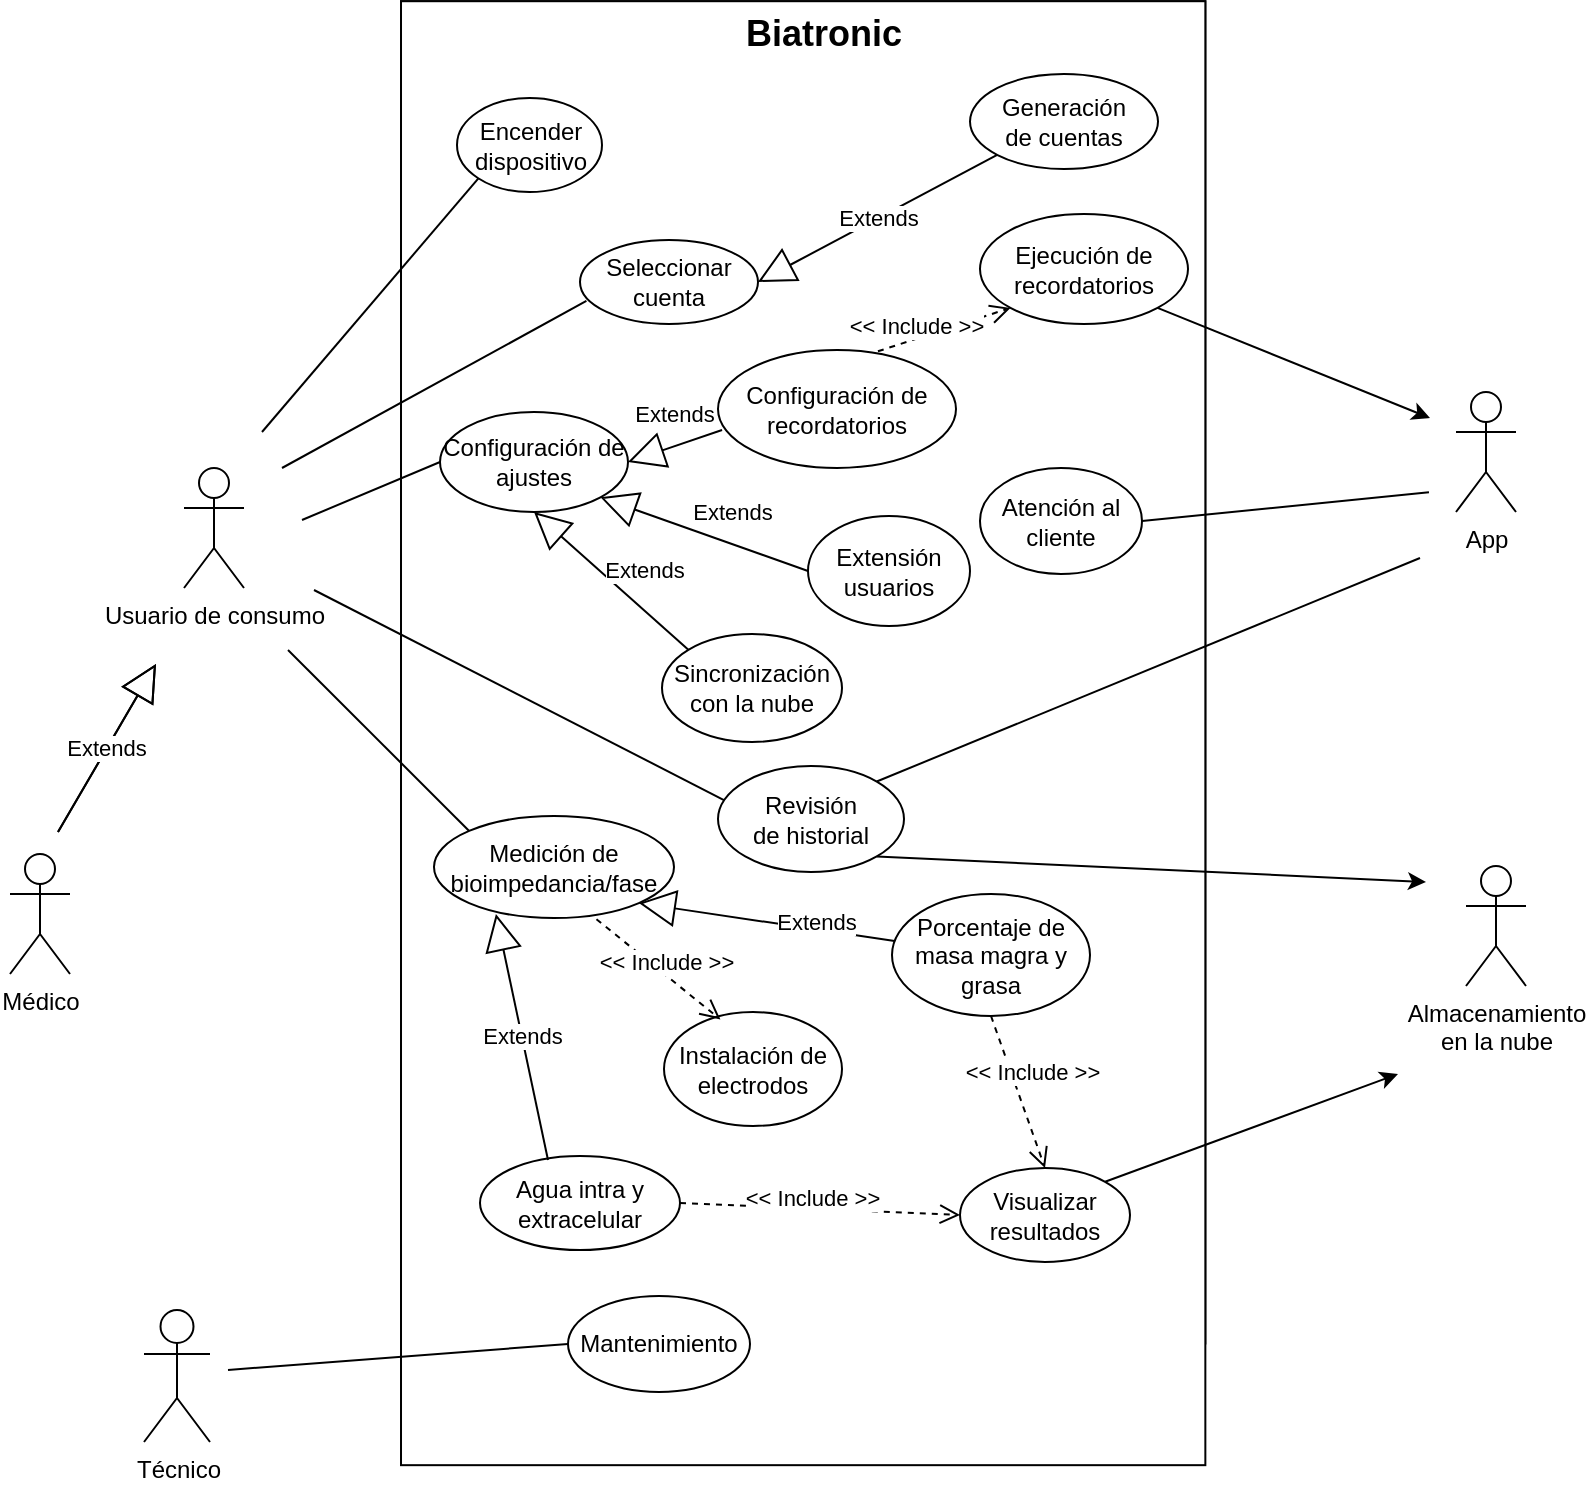 <mxfile version="15.2.9" type="device"><diagram id="C_pKiAm9vAUtKVR6CjxO" name="Page-1"><mxGraphModel dx="1422" dy="775" grid="0" gridSize="10" guides="1" tooltips="1" connect="1" arrows="1" fold="1" page="1" pageScale="1" pageWidth="850" pageHeight="1100" math="0" shadow="0"><root><mxCell id="0"/><mxCell id="1" parent="0"/><mxCell id="WuNlpbv2ECsI3dbt5cQj-2" value="" style="rounded=0;whiteSpace=wrap;html=1;rotation=90;" parent="1" vertex="1"><mxGeometry x="103.02" y="139.09" width="671.14" height="402.17" as="geometry"/></mxCell><mxCell id="WuNlpbv2ECsI3dbt5cQj-3" value="&lt;div&gt;Usuario de consumo&lt;/div&gt;" style="shape=umlActor;verticalLabelPosition=bottom;verticalAlign=top;html=1;" parent="1" vertex="1"><mxGeometry x="129" y="238" width="30" height="60" as="geometry"/></mxCell><mxCell id="WuNlpbv2ECsI3dbt5cQj-6" value="&lt;div&gt;Generación &lt;br&gt;&lt;/div&gt;&lt;div&gt;de cuentas&lt;/div&gt;" style="ellipse;whiteSpace=wrap;html=1;" parent="1" vertex="1"><mxGeometry x="527" y="67" width="94" height="47.5" as="geometry"/></mxCell><mxCell id="WuNlpbv2ECsI3dbt5cQj-7" value="Medición de bioimpedancia/fase" style="ellipse;whiteSpace=wrap;html=1;" parent="1" vertex="1"><mxGeometry x="263" y="418" width="120" height="51" as="geometry"/></mxCell><mxCell id="WuNlpbv2ECsI3dbt5cQj-8" value="Agua intra y extracelular" style="ellipse;whiteSpace=wrap;html=1;" parent="1" vertex="1"><mxGeometry x="283" y="597" width="100" height="47" as="geometry"/></mxCell><mxCell id="WuNlpbv2ECsI3dbt5cQj-9" value="&lt;div&gt;Revisión &lt;br&gt;&lt;/div&gt;&lt;div&gt;de historial&lt;/div&gt;" style="ellipse;whiteSpace=wrap;html=1;" parent="1" vertex="1"><mxGeometry x="507.5" y="455" width="93" height="53" as="geometry"/></mxCell><mxCell id="WuNlpbv2ECsI3dbt5cQj-10" value="Configuración de recordatorios" style="ellipse;whiteSpace=wrap;html=1;" parent="1" vertex="1"><mxGeometry x="452" y="276" width="119" height="59" as="geometry"/></mxCell><mxCell id="WuNlpbv2ECsI3dbt5cQj-11" value="Ejecución de recordatorios" style="ellipse;whiteSpace=wrap;html=1;" parent="1" vertex="1"><mxGeometry x="506" y="171" width="104" height="55" as="geometry"/></mxCell><mxCell id="WuNlpbv2ECsI3dbt5cQj-33" value="&lt;b&gt;&lt;font style=&quot;font-size: 18px&quot;&gt;Biatronic&lt;/font&gt;&lt;/b&gt;" style="text;html=1;strokeColor=none;fillColor=none;align=center;verticalAlign=middle;whiteSpace=wrap;rounded=0;" parent="1" vertex="1"><mxGeometry x="387" y="13" width="40" height="20" as="geometry"/></mxCell><mxCell id="WuNlpbv2ECsI3dbt5cQj-35" value="&lt;div&gt;Almacenamiento &lt;br&gt;&lt;/div&gt;&lt;div&gt;en la nube&lt;/div&gt;" style="shape=umlActor;verticalLabelPosition=bottom;verticalAlign=top;html=1;" parent="1" vertex="1"><mxGeometry x="770" y="437" width="30" height="60" as="geometry"/></mxCell><mxCell id="WuNlpbv2ECsI3dbt5cQj-43" value="Porcentaje de masa magra y grasa " style="ellipse;whiteSpace=wrap;html=1;" parent="1" vertex="1"><mxGeometry x="399" y="508" width="99" height="61" as="geometry"/></mxCell><mxCell id="UCb506Gfx6IsbIZlC2Lq-1" value="&lt;div&gt;Médico&lt;/div&gt;" style="shape=umlActor;verticalLabelPosition=bottom;verticalAlign=top;html=1;outlineConnect=0;" parent="1" vertex="1"><mxGeometry x="42" y="431" width="30" height="60" as="geometry"/></mxCell><mxCell id="UCb506Gfx6IsbIZlC2Lq-2" value="&lt;div&gt;App&lt;/div&gt;" style="shape=umlActor;verticalLabelPosition=bottom;verticalAlign=top;html=1;outlineConnect=0;" parent="1" vertex="1"><mxGeometry x="765" y="200" width="30" height="60" as="geometry"/></mxCell><mxCell id="UCb506Gfx6IsbIZlC2Lq-3" value="Extends" style="endArrow=block;endSize=16;endFill=0;html=1;" parent="1" edge="1"><mxGeometry width="160" relative="1" as="geometry"><mxPoint x="66" y="420" as="sourcePoint"/><mxPoint x="115" y="336" as="targetPoint"/></mxGeometry></mxCell><mxCell id="UCb506Gfx6IsbIZlC2Lq-5" value="Seleccionar cuenta" style="ellipse;whiteSpace=wrap;html=1;" parent="1" vertex="1"><mxGeometry x="338" y="166" width="89" height="42" as="geometry"/></mxCell><mxCell id="UCb506Gfx6IsbIZlC2Lq-11" value="Visualizar resultados" style="ellipse;whiteSpace=wrap;html=1;" parent="1" vertex="1"><mxGeometry x="515.5" y="616" width="85" height="47" as="geometry"/></mxCell><mxCell id="UCb506Gfx6IsbIZlC2Lq-14" value="Configuración de ajustes" style="ellipse;whiteSpace=wrap;html=1;" parent="1" vertex="1"><mxGeometry x="280" y="273" width="94" height="50" as="geometry"/></mxCell><mxCell id="UCb506Gfx6IsbIZlC2Lq-17" value="&lt;div&gt;Encender &lt;br&gt;&lt;/div&gt;&lt;div&gt;dispositivo&lt;/div&gt;" style="ellipse;whiteSpace=wrap;html=1;" parent="1" vertex="1"><mxGeometry x="260" y="62" width="72.5" height="47" as="geometry"/></mxCell><mxCell id="UCb506Gfx6IsbIZlC2Lq-18" value="Instalación de electrodos" style="ellipse;whiteSpace=wrap;html=1;" parent="1" vertex="1"><mxGeometry x="367" y="67" width="89" height="57" as="geometry"/></mxCell><mxCell id="UCb506Gfx6IsbIZlC2Lq-20" value="&lt;div&gt;&amp;lt;&amp;lt; Include &amp;gt;&amp;gt;&lt;/div&gt;" style="html=1;verticalAlign=bottom;endArrow=open;dashed=1;endSize=8;exitX=1;exitY=1;exitDx=0;exitDy=0;entryX=-0.012;entryY=0.319;entryDx=0;entryDy=0;entryPerimeter=0;" parent="1" source="WuNlpbv2ECsI3dbt5cQj-8" target="UCb506Gfx6IsbIZlC2Lq-11" edge="1"><mxGeometry x="-0.055" y="-4" relative="1" as="geometry"><mxPoint x="330.0" y="469" as="sourcePoint"/><mxPoint x="415.0" y="483" as="targetPoint"/><mxPoint as="offset"/></mxGeometry></mxCell><mxCell id="UCb506Gfx6IsbIZlC2Lq-29" value="Extends" style="endArrow=block;endSize=16;endFill=0;html=1;exitX=0;exitY=0.5;exitDx=0;exitDy=0;entryX=1;entryY=0.5;entryDx=0;entryDy=0;" parent="1" source="WuNlpbv2ECsI3dbt5cQj-10" target="UCb506Gfx6IsbIZlC2Lq-14" edge="1"><mxGeometry width="160" relative="1" as="geometry"><mxPoint x="303" y="449.0" as="sourcePoint"/><mxPoint x="295" y="473" as="targetPoint"/></mxGeometry></mxCell><mxCell id="UCb506Gfx6IsbIZlC2Lq-30" value="&lt;div&gt;&amp;lt;&amp;lt; Include &amp;gt;&amp;gt;&lt;/div&gt;" style="html=1;verticalAlign=bottom;endArrow=open;dashed=1;endSize=8;exitX=0.5;exitY=0;exitDx=0;exitDy=0;entryX=0.39;entryY=1.055;entryDx=0;entryDy=0;entryPerimeter=0;" parent="1" source="WuNlpbv2ECsI3dbt5cQj-10" target="WuNlpbv2ECsI3dbt5cQj-11" edge="1"><mxGeometry x="-1" y="24" relative="1" as="geometry"><mxPoint x="383.0" y="576" as="sourcePoint"/><mxPoint x="448" y="620" as="targetPoint"/><mxPoint x="-4" y="8" as="offset"/></mxGeometry></mxCell><mxCell id="UCb506Gfx6IsbIZlC2Lq-33" value="Extends" style="endArrow=block;endSize=16;endFill=0;html=1;exitX=0;exitY=1;exitDx=0;exitDy=0;entryX=1;entryY=0;entryDx=0;entryDy=0;" parent="1" source="WuNlpbv2ECsI3dbt5cQj-6" target="UCb506Gfx6IsbIZlC2Lq-5" edge="1"><mxGeometry width="160" relative="1" as="geometry"><mxPoint x="465" y="172.0" as="sourcePoint"/><mxPoint x="514" y="88" as="targetPoint"/></mxGeometry></mxCell><mxCell id="UCb506Gfx6IsbIZlC2Lq-35" value="Extends" style="endArrow=block;endSize=16;endFill=0;html=1;exitX=0.34;exitY=0.043;exitDx=0;exitDy=0;entryX=0.258;entryY=0.961;entryDx=0;entryDy=0;entryPerimeter=0;exitPerimeter=0;" parent="1" source="WuNlpbv2ECsI3dbt5cQj-8" target="WuNlpbv2ECsI3dbt5cQj-7" edge="1"><mxGeometry width="160" relative="1" as="geometry"><mxPoint x="308" y="390" as="sourcePoint"/><mxPoint x="257" y="320" as="targetPoint"/></mxGeometry></mxCell><mxCell id="UCb506Gfx6IsbIZlC2Lq-36" value="Extends" style="endArrow=block;endSize=16;endFill=0;html=1;entryX=1;entryY=1;entryDx=0;entryDy=0;" parent="1" source="WuNlpbv2ECsI3dbt5cQj-43" target="WuNlpbv2ECsI3dbt5cQj-7" edge="1"><mxGeometry x="-0.384" y="-4" width="160" relative="1" as="geometry"><mxPoint x="443" y="380" as="sourcePoint"/><mxPoint x="392" y="310" as="targetPoint"/><mxPoint as="offset"/></mxGeometry></mxCell><mxCell id="UCb506Gfx6IsbIZlC2Lq-38" value="&lt;div&gt;&amp;lt;&amp;lt; Include &amp;gt;&amp;gt;&lt;/div&gt;" style="html=1;verticalAlign=bottom;endArrow=open;dashed=1;endSize=8;exitX=1;exitY=1;exitDx=0;exitDy=0;entryX=0;entryY=0;entryDx=0;entryDy=0;" parent="1" source="WuNlpbv2ECsI3dbt5cQj-43" target="UCb506Gfx6IsbIZlC2Lq-11" edge="1"><mxGeometry x="0.031" y="7" relative="1" as="geometry"><mxPoint x="499.0" y="441" as="sourcePoint"/><mxPoint x="531" y="626" as="targetPoint"/><mxPoint as="offset"/></mxGeometry></mxCell><mxCell id="UCb506Gfx6IsbIZlC2Lq-45" value="" style="rounded=0;whiteSpace=wrap;html=1;rotation=90;" parent="1" vertex="1"><mxGeometry x="72.6" y="169.51" width="731.98" height="402.17" as="geometry"/></mxCell><mxCell id="UCb506Gfx6IsbIZlC2Lq-47" value="&lt;div&gt;Generación &lt;br&gt;&lt;/div&gt;&lt;div&gt;de cuentas&lt;/div&gt;" style="ellipse;whiteSpace=wrap;html=1;" parent="1" vertex="1"><mxGeometry x="522" y="41" width="94" height="47.5" as="geometry"/></mxCell><mxCell id="UCb506Gfx6IsbIZlC2Lq-48" value="Medición de bioimpedancia/fase" style="ellipse;whiteSpace=wrap;html=1;" parent="1" vertex="1"><mxGeometry x="254" y="412" width="120" height="51" as="geometry"/></mxCell><mxCell id="UCb506Gfx6IsbIZlC2Lq-49" value="Agua intra y extracelular" style="ellipse;whiteSpace=wrap;html=1;" parent="1" vertex="1"><mxGeometry x="277" y="582" width="100" height="47" as="geometry"/></mxCell><mxCell id="UCb506Gfx6IsbIZlC2Lq-50" value="&lt;div&gt;Revisión &lt;br&gt;&lt;/div&gt;&lt;div&gt;de historial&lt;/div&gt;" style="ellipse;whiteSpace=wrap;html=1;" parent="1" vertex="1"><mxGeometry x="396" y="387" width="93" height="53" as="geometry"/></mxCell><mxCell id="UCb506Gfx6IsbIZlC2Lq-51" value="Configuración de recordatorios" style="ellipse;whiteSpace=wrap;html=1;" parent="1" vertex="1"><mxGeometry x="396" y="179" width="119" height="59" as="geometry"/></mxCell><mxCell id="UCb506Gfx6IsbIZlC2Lq-52" value="Ejecución de recordatorios" style="ellipse;whiteSpace=wrap;html=1;" parent="1" vertex="1"><mxGeometry x="527" y="111" width="104" height="55" as="geometry"/></mxCell><mxCell id="UCb506Gfx6IsbIZlC2Lq-53" value="&lt;b&gt;&lt;font style=&quot;font-size: 18px&quot;&gt;Biatronic&lt;/font&gt;&lt;/b&gt;" style="text;html=1;strokeColor=none;fillColor=none;align=center;verticalAlign=middle;whiteSpace=wrap;rounded=0;" parent="1" vertex="1"><mxGeometry x="428.5" y="11" width="40" height="20" as="geometry"/></mxCell><mxCell id="UCb506Gfx6IsbIZlC2Lq-55" value="Porcentaje de masa magra y grasa " style="ellipse;whiteSpace=wrap;html=1;" parent="1" vertex="1"><mxGeometry x="483" y="451" width="99" height="61" as="geometry"/></mxCell><mxCell id="UCb506Gfx6IsbIZlC2Lq-58" value="Extends" style="endArrow=block;endSize=16;endFill=0;html=1;" parent="1" edge="1"><mxGeometry width="160" relative="1" as="geometry"><mxPoint x="66" y="420" as="sourcePoint"/><mxPoint x="115" y="336" as="targetPoint"/></mxGeometry></mxCell><mxCell id="UCb506Gfx6IsbIZlC2Lq-59" value="Seleccionar cuenta" style="ellipse;whiteSpace=wrap;html=1;" parent="1" vertex="1"><mxGeometry x="327" y="124" width="89" height="42" as="geometry"/></mxCell><mxCell id="UCb506Gfx6IsbIZlC2Lq-60" value="Visualizar resultados" style="ellipse;whiteSpace=wrap;html=1;" parent="1" vertex="1"><mxGeometry x="517" y="588" width="85" height="47" as="geometry"/></mxCell><mxCell id="UCb506Gfx6IsbIZlC2Lq-61" value="Configuración de ajustes" style="ellipse;whiteSpace=wrap;html=1;" parent="1" vertex="1"><mxGeometry x="257" y="210" width="94" height="50" as="geometry"/></mxCell><mxCell id="UCb506Gfx6IsbIZlC2Lq-62" value="&lt;div&gt;Encender &lt;br&gt;&lt;/div&gt;&lt;div&gt;dispositivo&lt;/div&gt;" style="ellipse;whiteSpace=wrap;html=1;" parent="1" vertex="1"><mxGeometry x="265.5" y="53" width="72.5" height="47" as="geometry"/></mxCell><mxCell id="UCb506Gfx6IsbIZlC2Lq-63" value="Instalación de electrodos" style="ellipse;whiteSpace=wrap;html=1;" parent="1" vertex="1"><mxGeometry x="369" y="510" width="89" height="57" as="geometry"/></mxCell><mxCell id="UCb506Gfx6IsbIZlC2Lq-64" value="&lt;div&gt;&amp;lt;&amp;lt; Include &amp;gt;&amp;gt;&lt;/div&gt;" style="html=1;verticalAlign=bottom;endArrow=open;dashed=1;endSize=8;exitX=1;exitY=0.5;exitDx=0;exitDy=0;entryX=0;entryY=0.5;entryDx=0;entryDy=0;" parent="1" source="UCb506Gfx6IsbIZlC2Lq-49" target="UCb506Gfx6IsbIZlC2Lq-60" edge="1"><mxGeometry x="-0.055" y="-4" relative="1" as="geometry"><mxPoint x="330.0" y="469" as="sourcePoint"/><mxPoint x="506" y="603" as="targetPoint"/><mxPoint as="offset"/></mxGeometry></mxCell><mxCell id="UCb506Gfx6IsbIZlC2Lq-66" value="" style="endArrow=none;html=1;entryX=0;entryY=1;entryDx=0;entryDy=0;" parent="1" target="UCb506Gfx6IsbIZlC2Lq-62" edge="1"><mxGeometry width="50" height="50" relative="1" as="geometry"><mxPoint x="168" y="220" as="sourcePoint"/><mxPoint x="474.0" y="170.5" as="targetPoint"/></mxGeometry></mxCell><mxCell id="UCb506Gfx6IsbIZlC2Lq-67" value="" style="endArrow=none;html=1;entryX=0;entryY=0;entryDx=0;entryDy=0;" parent="1" target="UCb506Gfx6IsbIZlC2Lq-48" edge="1"><mxGeometry width="50" height="50" relative="1" as="geometry"><mxPoint x="181" y="329" as="sourcePoint"/><mxPoint x="505.06" y="95.669" as="targetPoint"/></mxGeometry></mxCell><mxCell id="UCb506Gfx6IsbIZlC2Lq-68" value="Extends" style="endArrow=block;endSize=16;endFill=0;html=1;exitX=0.017;exitY=0.678;exitDx=0;exitDy=0;entryX=1;entryY=0.5;entryDx=0;entryDy=0;exitPerimeter=0;" parent="1" source="UCb506Gfx6IsbIZlC2Lq-51" target="UCb506Gfx6IsbIZlC2Lq-61" edge="1"><mxGeometry x="-0.166" y="-15" width="160" relative="1" as="geometry"><mxPoint x="303" y="449.0" as="sourcePoint"/><mxPoint x="335" y="277" as="targetPoint"/><mxPoint as="offset"/></mxGeometry></mxCell><mxCell id="UCb506Gfx6IsbIZlC2Lq-69" value="&lt;div&gt;&amp;lt;&amp;lt; Include &amp;gt;&amp;gt;&lt;/div&gt;" style="html=1;verticalAlign=bottom;endArrow=open;dashed=1;endSize=8;exitX=0.672;exitY=0.011;exitDx=0;exitDy=0;entryX=0;entryY=1;entryDx=0;entryDy=0;exitPerimeter=0;" parent="1" source="UCb506Gfx6IsbIZlC2Lq-51" target="UCb506Gfx6IsbIZlC2Lq-52" edge="1"><mxGeometry x="-0.459" y="-2" relative="1" as="geometry"><mxPoint x="383.0" y="576" as="sourcePoint"/><mxPoint x="448" y="620" as="targetPoint"/><mxPoint as="offset"/></mxGeometry></mxCell><mxCell id="UCb506Gfx6IsbIZlC2Lq-70" value="" style="endArrow=classic;html=1;exitX=1;exitY=1;exitDx=0;exitDy=0;" parent="1" source="UCb506Gfx6IsbIZlC2Lq-52" edge="1"><mxGeometry width="50" height="50" relative="1" as="geometry"><mxPoint x="548" y="510" as="sourcePoint"/><mxPoint x="752" y="213" as="targetPoint"/></mxGeometry></mxCell><mxCell id="UCb506Gfx6IsbIZlC2Lq-71" value="" style="endArrow=none;html=1;entryX=0.036;entryY=0.726;entryDx=0;entryDy=0;entryPerimeter=0;" parent="1" target="UCb506Gfx6IsbIZlC2Lq-59" edge="1"><mxGeometry width="50" height="50" relative="1" as="geometry"><mxPoint x="178" y="238" as="sourcePoint"/><mxPoint x="390.06" y="125.669" as="targetPoint"/></mxGeometry></mxCell><mxCell id="UCb506Gfx6IsbIZlC2Lq-72" value="Extends" style="endArrow=block;endSize=16;endFill=0;html=1;exitX=0;exitY=1;exitDx=0;exitDy=0;entryX=1;entryY=0.5;entryDx=0;entryDy=0;" parent="1" source="UCb506Gfx6IsbIZlC2Lq-47" target="UCb506Gfx6IsbIZlC2Lq-59" edge="1"><mxGeometry width="160" relative="1" as="geometry"><mxPoint x="465" y="172.0" as="sourcePoint"/><mxPoint x="514" y="88" as="targetPoint"/></mxGeometry></mxCell><mxCell id="UCb506Gfx6IsbIZlC2Lq-73" value="Extends" style="endArrow=block;endSize=16;endFill=0;html=1;exitX=0.34;exitY=0.043;exitDx=0;exitDy=0;entryX=0.258;entryY=0.961;entryDx=0;entryDy=0;entryPerimeter=0;exitPerimeter=0;" parent="1" source="UCb506Gfx6IsbIZlC2Lq-49" target="UCb506Gfx6IsbIZlC2Lq-48" edge="1"><mxGeometry width="160" relative="1" as="geometry"><mxPoint x="308" y="390" as="sourcePoint"/><mxPoint x="257" y="320" as="targetPoint"/></mxGeometry></mxCell><mxCell id="UCb506Gfx6IsbIZlC2Lq-74" value="Extends" style="endArrow=block;endSize=16;endFill=0;html=1;entryX=1;entryY=1;entryDx=0;entryDy=0;" parent="1" source="UCb506Gfx6IsbIZlC2Lq-55" target="UCb506Gfx6IsbIZlC2Lq-48" edge="1"><mxGeometry x="-0.384" y="-4" width="160" relative="1" as="geometry"><mxPoint x="443" y="380" as="sourcePoint"/><mxPoint x="392" y="310" as="targetPoint"/><mxPoint as="offset"/></mxGeometry></mxCell><mxCell id="UCb506Gfx6IsbIZlC2Lq-75" value="&lt;div&gt;&amp;lt;&amp;lt; Include &amp;gt;&amp;gt;&lt;/div&gt;" style="html=1;verticalAlign=bottom;endArrow=open;dashed=1;endSize=8;exitX=0.5;exitY=1;exitDx=0;exitDy=0;entryX=0.5;entryY=0;entryDx=0;entryDy=0;" parent="1" source="UCb506Gfx6IsbIZlC2Lq-55" target="UCb506Gfx6IsbIZlC2Lq-60" edge="1"><mxGeometry x="0.031" y="7" relative="1" as="geometry"><mxPoint x="499.0" y="441" as="sourcePoint"/><mxPoint x="531" y="626" as="targetPoint"/><mxPoint as="offset"/></mxGeometry></mxCell><mxCell id="UCb506Gfx6IsbIZlC2Lq-76" value="" style="endArrow=none;html=1;entryX=0;entryY=0.5;entryDx=0;entryDy=0;" parent="1" target="UCb506Gfx6IsbIZlC2Lq-61" edge="1"><mxGeometry width="50" height="50" relative="1" as="geometry"><mxPoint x="188" y="264" as="sourcePoint"/><mxPoint x="351.204" y="206.492" as="targetPoint"/></mxGeometry></mxCell><mxCell id="UCb506Gfx6IsbIZlC2Lq-77" value="" style="endArrow=none;html=1;entryX=0.032;entryY=0.321;entryDx=0;entryDy=0;entryPerimeter=0;" parent="1" target="UCb506Gfx6IsbIZlC2Lq-50" edge="1"><mxGeometry width="50" height="50" relative="1" as="geometry"><mxPoint x="194" y="299" as="sourcePoint"/><mxPoint x="293" y="446" as="targetPoint"/></mxGeometry></mxCell><mxCell id="UCb506Gfx6IsbIZlC2Lq-78" value="" style="endArrow=none;html=1;entryX=1;entryY=0;entryDx=0;entryDy=0;" parent="1" target="UCb506Gfx6IsbIZlC2Lq-50" edge="1"><mxGeometry width="50" height="50" relative="1" as="geometry"><mxPoint x="747" y="283" as="sourcePoint"/><mxPoint x="303" y="456" as="targetPoint"/></mxGeometry></mxCell><mxCell id="UCb506Gfx6IsbIZlC2Lq-79" value="" style="endArrow=classic;html=1;exitX=1;exitY=1;exitDx=0;exitDy=0;" parent="1" source="UCb506Gfx6IsbIZlC2Lq-50" edge="1"><mxGeometry width="50" height="50" relative="1" as="geometry"><mxPoint x="623.995" y="515.996" as="sourcePoint"/><mxPoint x="750" y="445" as="targetPoint"/></mxGeometry></mxCell><mxCell id="UCb506Gfx6IsbIZlC2Lq-80" value="" style="endArrow=classic;html=1;exitX=1;exitY=0;exitDx=0;exitDy=0;" parent="1" source="UCb506Gfx6IsbIZlC2Lq-60" edge="1"><mxGeometry width="50" height="50" relative="1" as="geometry"><mxPoint x="606" y="454.5" as="sourcePoint"/><mxPoint x="736" y="541" as="targetPoint"/></mxGeometry></mxCell><mxCell id="UCb506Gfx6IsbIZlC2Lq-81" value="&lt;div&gt;&amp;lt;&amp;lt; Include &amp;gt;&amp;gt;&lt;/div&gt;" style="html=1;verticalAlign=bottom;endArrow=open;dashed=1;endSize=8;exitX=0.677;exitY=1.012;exitDx=0;exitDy=0;entryX=0.317;entryY=0.065;entryDx=0;entryDy=0;exitPerimeter=0;entryPerimeter=0;" parent="1" source="UCb506Gfx6IsbIZlC2Lq-48" target="UCb506Gfx6IsbIZlC2Lq-63" edge="1"><mxGeometry x="0.151" y="-2" relative="1" as="geometry"><mxPoint x="379.024" y="646.797" as="sourcePoint"/><mxPoint x="524.48" y="640.993" as="targetPoint"/><mxPoint as="offset"/></mxGeometry></mxCell><mxCell id="pVAJHaccaV6rxKtpLUaF-1" value="Técnico" style="shape=umlActor;verticalLabelPosition=bottom;verticalAlign=top;html=1;outlineConnect=0;" parent="1" vertex="1"><mxGeometry x="109" y="659" width="33" height="66" as="geometry"/></mxCell><mxCell id="pVAJHaccaV6rxKtpLUaF-2" value="Mantenimiento" style="ellipse;whiteSpace=wrap;html=1;" parent="1" vertex="1"><mxGeometry x="321" y="652" width="91" height="48" as="geometry"/></mxCell><mxCell id="pVAJHaccaV6rxKtpLUaF-3" value="" style="endArrow=none;html=1;entryX=0;entryY=0.5;entryDx=0;entryDy=0;" parent="1" target="pVAJHaccaV6rxKtpLUaF-2" edge="1"><mxGeometry width="50" height="50" relative="1" as="geometry"><mxPoint x="151" y="689" as="sourcePoint"/><mxPoint x="460.976" y="738.013" as="targetPoint"/></mxGeometry></mxCell><mxCell id="HC2bQkBOcQTyuC3OWskt-1" value="Atención al cliente" style="ellipse;whiteSpace=wrap;html=1;" vertex="1" parent="1"><mxGeometry x="527" y="238" width="81" height="53" as="geometry"/></mxCell><mxCell id="HC2bQkBOcQTyuC3OWskt-2" value="" style="endArrow=none;html=1;entryX=1;entryY=0.5;entryDx=0;entryDy=0;" edge="1" parent="1" target="HC2bQkBOcQTyuC3OWskt-1"><mxGeometry width="50" height="50" relative="1" as="geometry"><mxPoint x="751.48" y="250.16" as="sourcePoint"/><mxPoint x="584.996" y="305.999" as="targetPoint"/></mxGeometry></mxCell><mxCell id="HC2bQkBOcQTyuC3OWskt-3" value="Extensión usuarios" style="ellipse;whiteSpace=wrap;html=1;" vertex="1" parent="1"><mxGeometry x="441" y="262" width="81" height="55" as="geometry"/></mxCell><mxCell id="HC2bQkBOcQTyuC3OWskt-4" value="Sincronización con la nube" style="ellipse;whiteSpace=wrap;html=1;" vertex="1" parent="1"><mxGeometry x="368" y="321" width="90" height="54" as="geometry"/></mxCell><mxCell id="HC2bQkBOcQTyuC3OWskt-5" value="Extends" style="endArrow=block;endSize=16;endFill=0;html=1;exitX=0;exitY=0.5;exitDx=0;exitDy=0;entryX=1;entryY=1;entryDx=0;entryDy=0;" edge="1" parent="1" source="HC2bQkBOcQTyuC3OWskt-3" target="UCb506Gfx6IsbIZlC2Lq-61"><mxGeometry x="-0.166" y="-15" width="160" relative="1" as="geometry"><mxPoint x="403.023" y="235.002" as="sourcePoint"/><mxPoint x="361" y="245" as="targetPoint"/><mxPoint as="offset"/></mxGeometry></mxCell><mxCell id="HC2bQkBOcQTyuC3OWskt-6" value="Extends" style="endArrow=block;endSize=16;endFill=0;html=1;exitX=0;exitY=0;exitDx=0;exitDy=0;entryX=0.5;entryY=1;entryDx=0;entryDy=0;" edge="1" parent="1" source="HC2bQkBOcQTyuC3OWskt-4" target="UCb506Gfx6IsbIZlC2Lq-61"><mxGeometry x="-0.166" y="-15" width="160" relative="1" as="geometry"><mxPoint x="413.023" y="245.002" as="sourcePoint"/><mxPoint x="371" y="255" as="targetPoint"/><mxPoint as="offset"/></mxGeometry></mxCell></root></mxGraphModel></diagram></mxfile>